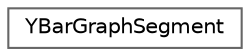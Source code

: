 digraph "Graphical Class Hierarchy"
{
 // LATEX_PDF_SIZE
  bgcolor="transparent";
  edge [fontname=Helvetica,fontsize=10,labelfontname=Helvetica,labelfontsize=10];
  node [fontname=Helvetica,fontsize=10,shape=box,height=0.2,width=0.4];
  rankdir="LR";
  Node0 [id="Node000000",label="YBarGraphSegment",height=0.2,width=0.4,color="grey40", fillcolor="white", style="filled",URL="$classYBarGraphSegment.html",tooltip=" "];
}
